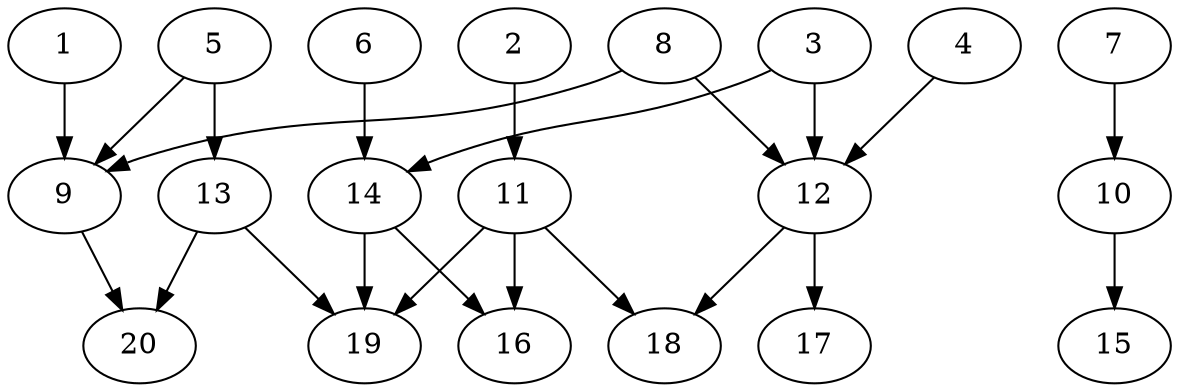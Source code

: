 // DAG automatically generated by daggen at Sat Jul 27 15:38:13 2019
// ./daggen --dot -n 20 --ccr 0.5 --fat 0.6 --regular 0.5 --density 0.4 --mindata 5242880 --maxdata 52428800 
digraph G {
  1 [size="24375296", alpha="0.07", expect_size="12187648"] 
  1 -> 9 [size ="12187648"]
  2 [size="87410688", alpha="0.15", expect_size="43705344"] 
  2 -> 11 [size ="43705344"]
  3 [size="60133376", alpha="0.12", expect_size="30066688"] 
  3 -> 12 [size ="30066688"]
  3 -> 14 [size ="30066688"]
  4 [size="82520064", alpha="0.00", expect_size="41260032"] 
  4 -> 12 [size ="41260032"]
  5 [size="37378048", alpha="0.07", expect_size="18689024"] 
  5 -> 9 [size ="18689024"]
  5 -> 13 [size ="18689024"]
  6 [size="95535104", alpha="0.07", expect_size="47767552"] 
  6 -> 14 [size ="47767552"]
  7 [size="66232320", alpha="0.13", expect_size="33116160"] 
  7 -> 10 [size ="33116160"]
  8 [size="33548288", alpha="0.15", expect_size="16774144"] 
  8 -> 9 [size ="16774144"]
  8 -> 12 [size ="16774144"]
  9 [size="81094656", alpha="0.02", expect_size="40547328"] 
  9 -> 20 [size ="40547328"]
  10 [size="21125120", alpha="0.13", expect_size="10562560"] 
  10 -> 15 [size ="10562560"]
  11 [size="97947648", alpha="0.03", expect_size="48973824"] 
  11 -> 16 [size ="48973824"]
  11 -> 18 [size ="48973824"]
  11 -> 19 [size ="48973824"]
  12 [size="34699264", alpha="0.14", expect_size="17349632"] 
  12 -> 17 [size ="17349632"]
  12 -> 18 [size ="17349632"]
  13 [size="104435712", alpha="0.18", expect_size="52217856"] 
  13 -> 19 [size ="52217856"]
  13 -> 20 [size ="52217856"]
  14 [size="66406400", alpha="0.08", expect_size="33203200"] 
  14 -> 16 [size ="33203200"]
  14 -> 19 [size ="33203200"]
  15 [size="68210688", alpha="0.13", expect_size="34105344"] 
  16 [size="103133184", alpha="0.03", expect_size="51566592"] 
  17 [size="42233856", alpha="0.11", expect_size="21116928"] 
  18 [size="103194624", alpha="0.11", expect_size="51597312"] 
  19 [size="79439872", alpha="0.02", expect_size="39719936"] 
  20 [size="87248896", alpha="0.14", expect_size="43624448"] 
}
